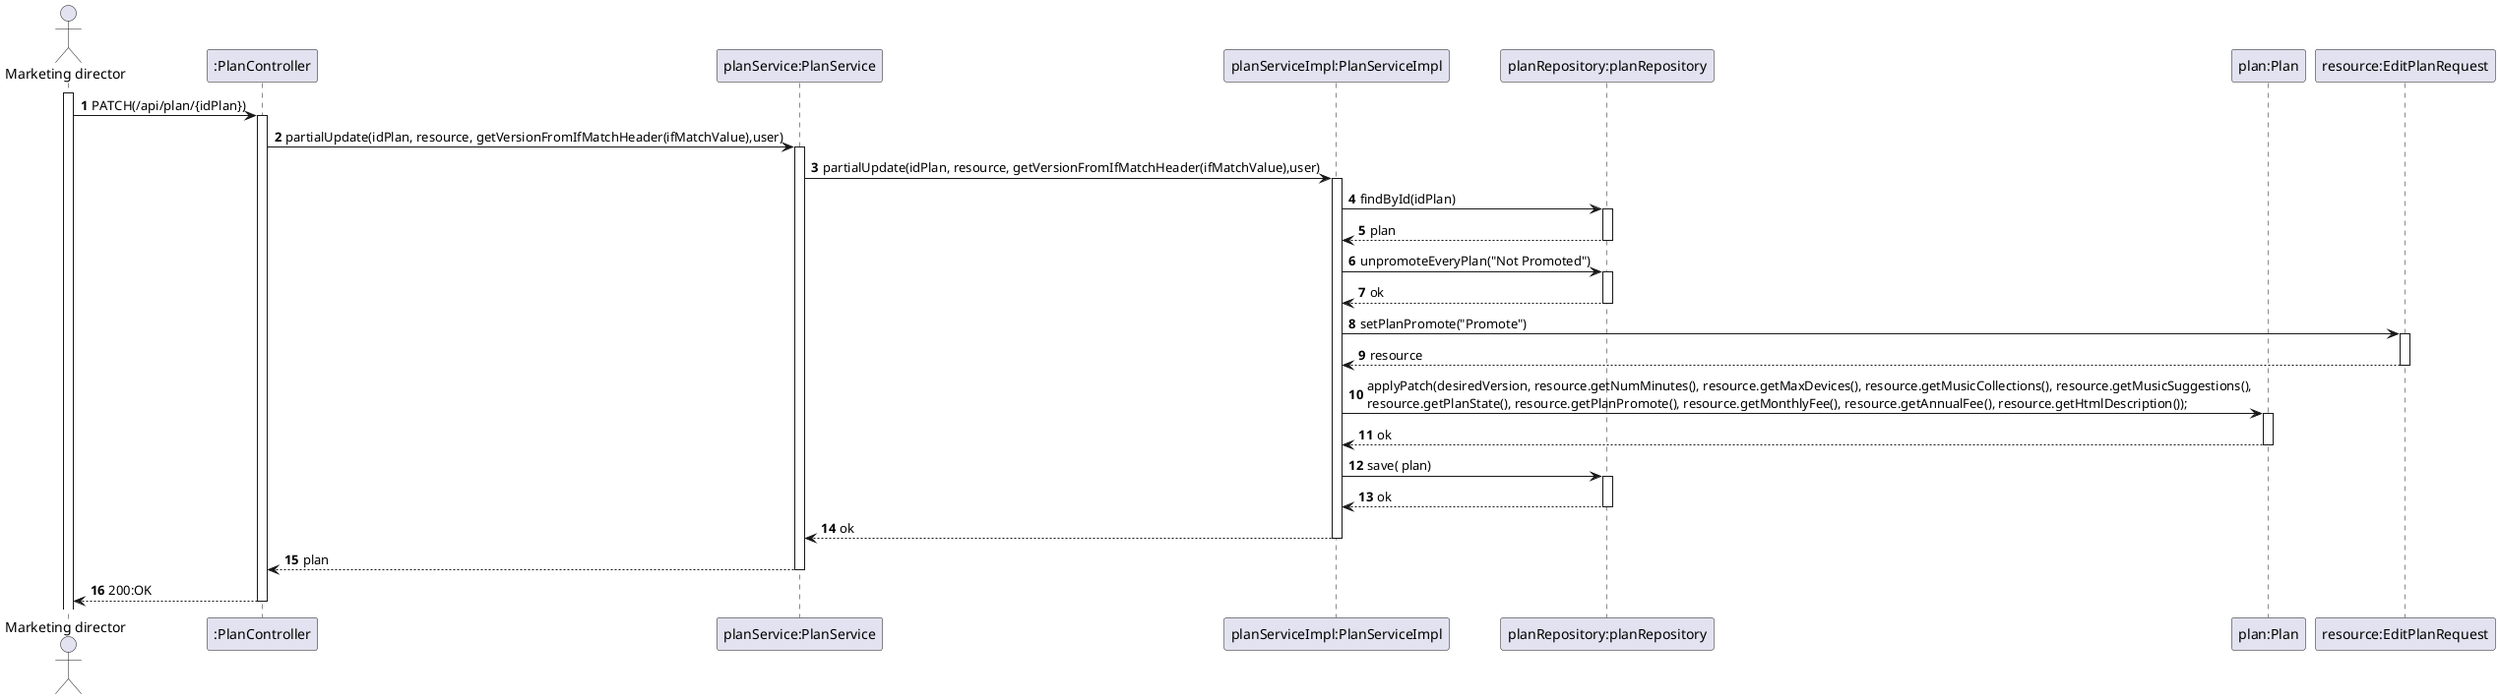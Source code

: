 @startuml
'https://plantuml.com/sequence-diagram

autoactivate on
autonumber

actor "Marketing director" as User
participant ":PlanController" as Ctrl
participant "planService:PlanService" as Service
participant "planServiceImpl:PlanServiceImpl" as Impl
participant "planRepository:planRepository" as Repo
participant "plan:Plan" as Plan
participant "resource:EditPlanRequest" as Resource

activate User

User -> Ctrl: PATCH(/api/plan/{idPlan})
Ctrl -> Service: partialUpdate(idPlan, resource, getVersionFromIfMatchHeader(ifMatchValue),user)
Service -> Impl: partialUpdate(idPlan, resource, getVersionFromIfMatchHeader(ifMatchValue),user)
Impl -> Repo: findById(idPlan)
Repo --> Impl: plan
Impl -> Repo: unpromoteEveryPlan("Not Promoted")
Repo --> Impl: ok
Impl -> Resource: setPlanPromote("Promote")
Resource --> Impl: resource
Impl -> Plan: applyPatch(desiredVersion, resource.getNumMinutes(), resource.getMaxDevices(), resource.getMusicCollections(), resource.getMusicSuggestions(),\nresource.getPlanState(), resource.getPlanPromote(), resource.getMonthlyFee(), resource.getAnnualFee(), resource.getHtmlDescription());
Plan --> Impl: ok
Impl -> Repo: save( plan)
Repo --> Impl: ok
Impl --> Service: ok
Service --> Ctrl: plan
Ctrl --> User: 200:OK
@enduml